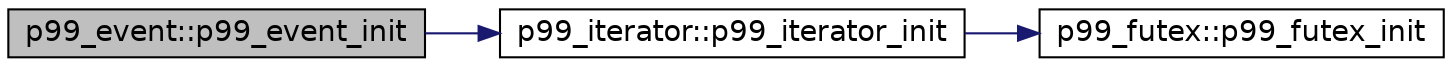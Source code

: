 digraph "p99_event::p99_event_init"
{
 // LATEX_PDF_SIZE
  edge [fontname="Helvetica",fontsize="14",labelfontname="Helvetica",labelfontsize="14"];
  node [fontname="Helvetica",fontsize="14",shape=record];
  rankdir="LR";
  Node1 [label="p99_event::p99_event_init",height=0.2,width=0.4,color="black", fillcolor="grey75", style="filled", fontcolor="black",tooltip="Initialize an event."];
  Node1 -> Node2 [color="midnightblue",fontsize="14",style="solid",fontname="Helvetica"];
  Node2 [label="p99_iterator::p99_iterator_init",height=0.2,width=0.4,color="black", fillcolor="white", style="filled",URL="$group__futex_ga10d589ca3bdbf2c9553e66cb8f12290b.html#ga10d589ca3bdbf2c9553e66cb8f12290b",tooltip="Initialize an iterator."];
  Node2 -> Node3 [color="midnightblue",fontsize="14",style="solid",fontname="Helvetica"];
  Node3 [label="p99_futex::p99_futex_init",height=0.2,width=0.4,color="black", fillcolor="white", style="filled",URL="$group__futex_ga32fa44dd0ab812e0dfdfff658fdd0552.html#ga32fa44dd0ab812e0dfdfff658fdd0552",tooltip="Initialize an p99_futex object."];
}
